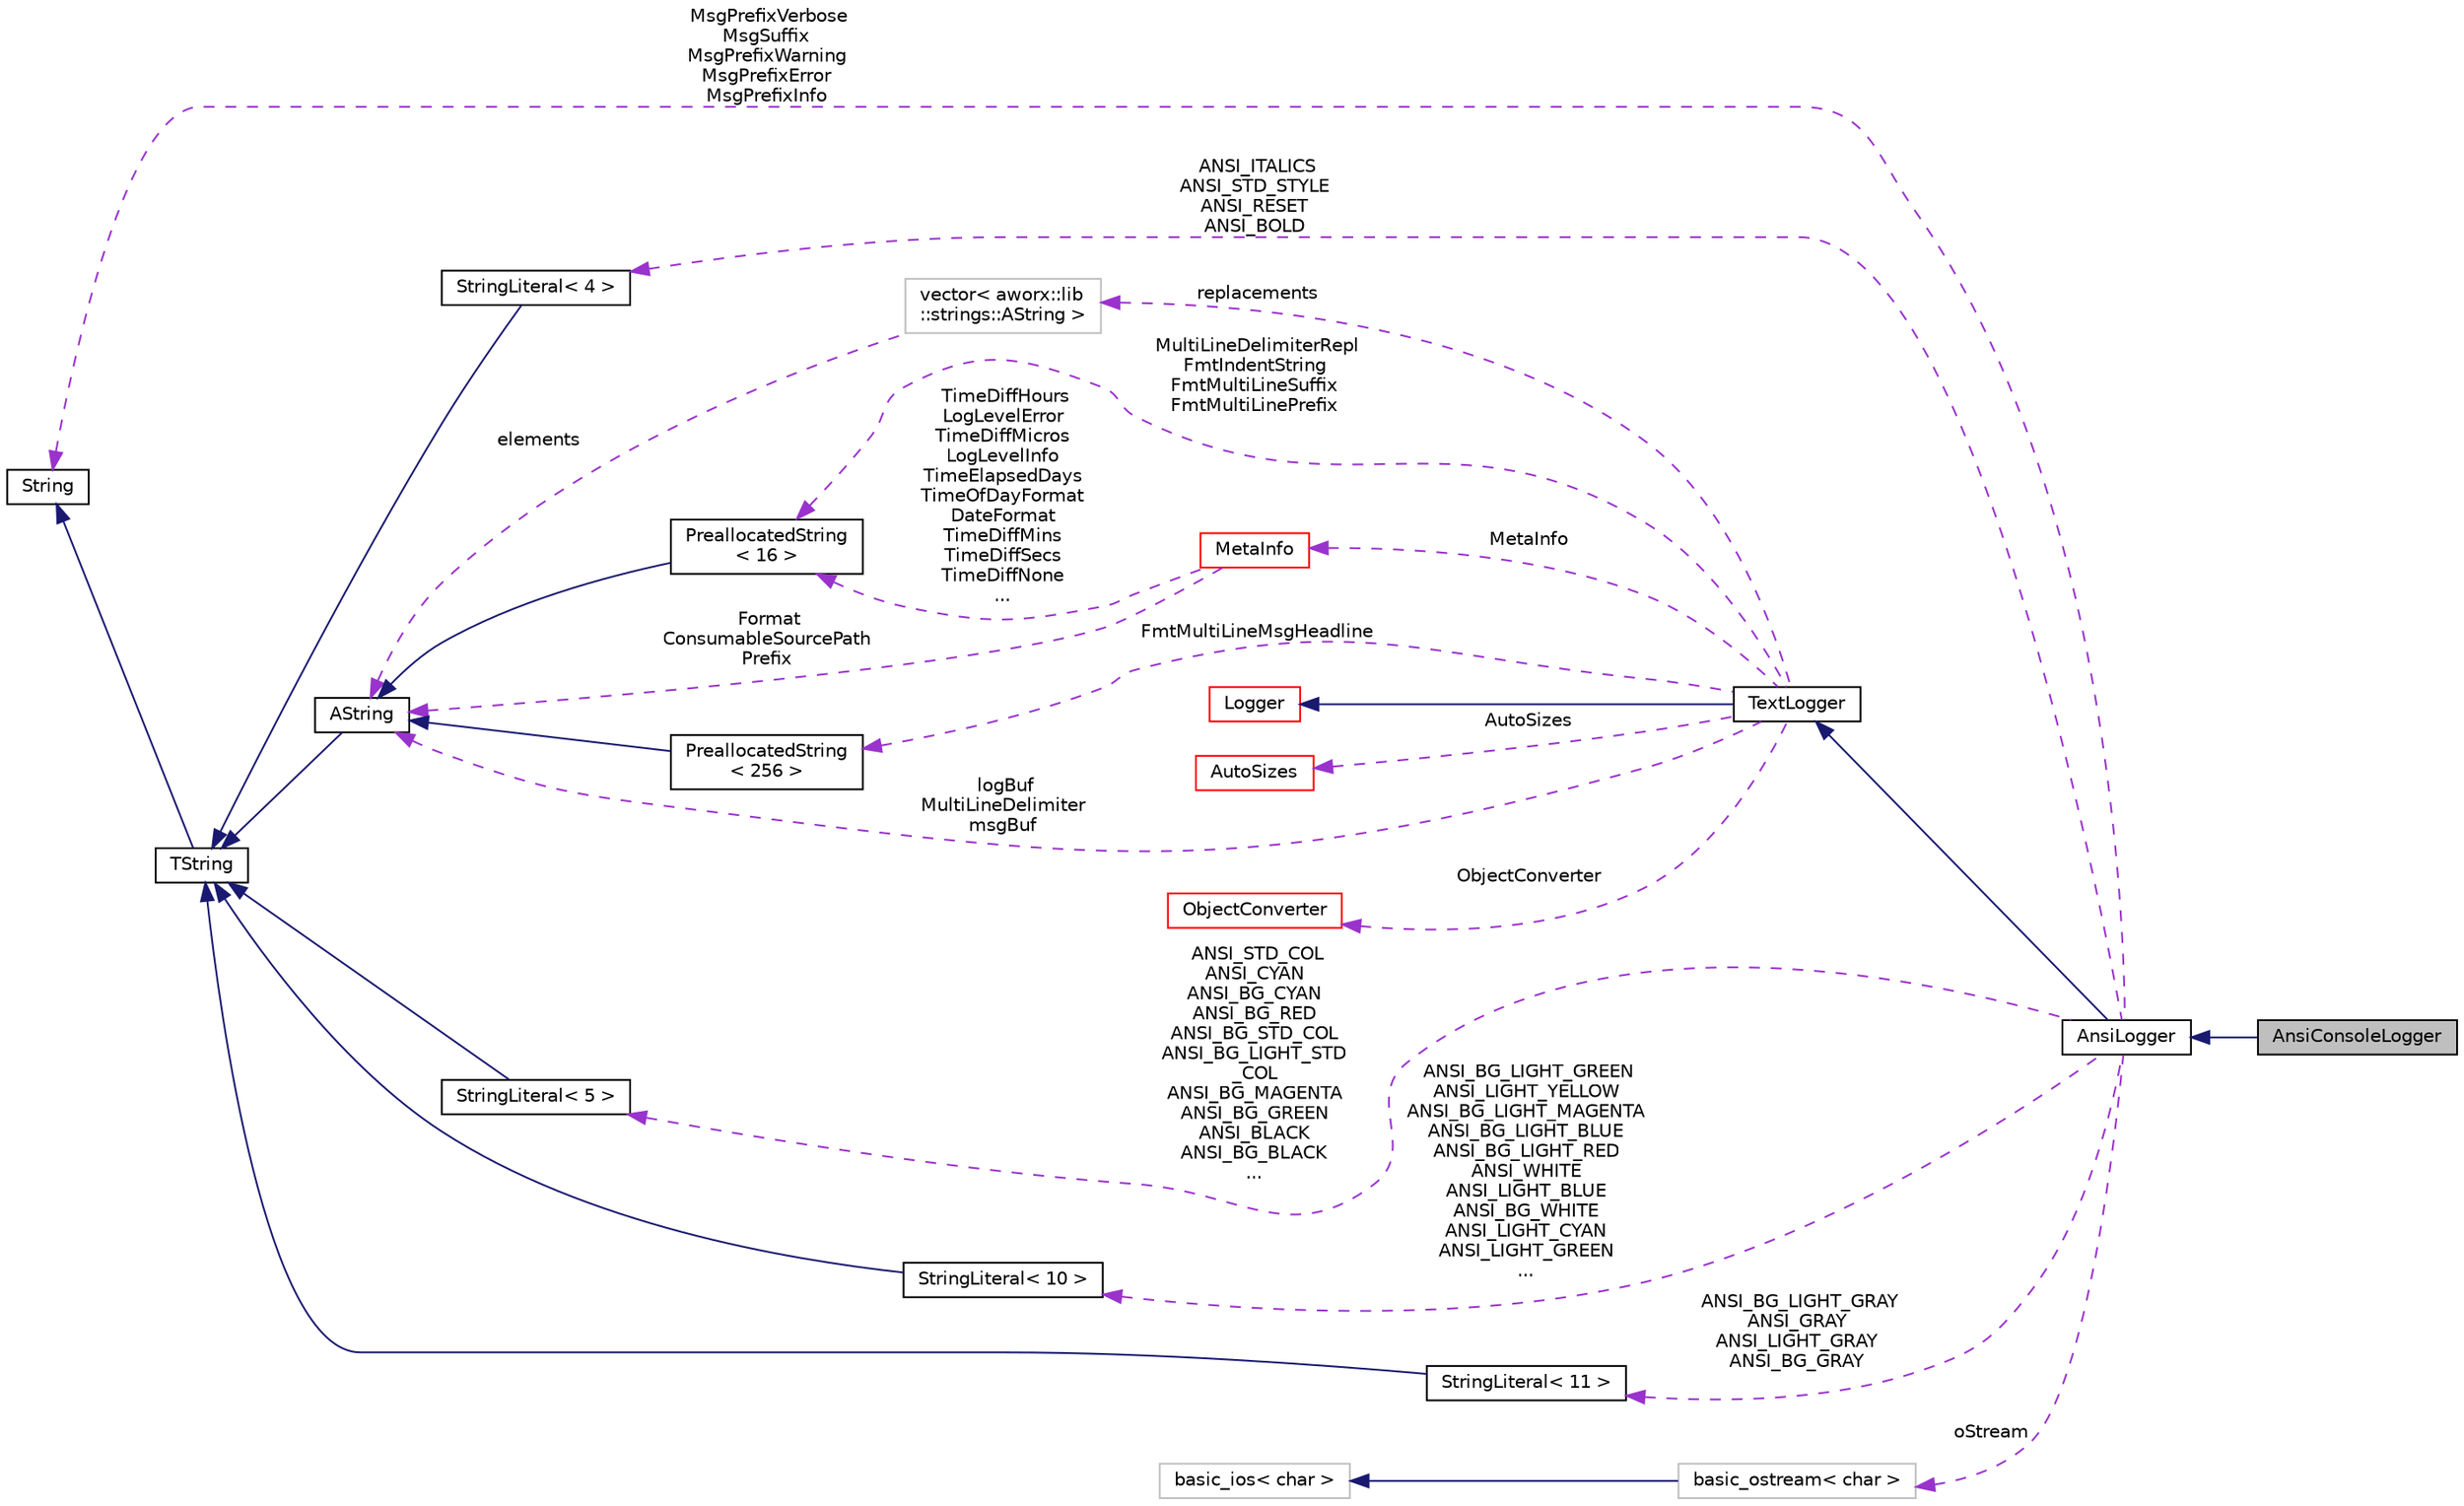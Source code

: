 digraph "AnsiConsoleLogger"
{
  edge [fontname="Helvetica",fontsize="10",labelfontname="Helvetica",labelfontsize="10"];
  node [fontname="Helvetica",fontsize="10",shape=record];
  rankdir="LR";
  Node1 [label="AnsiConsoleLogger",height=0.2,width=0.4,color="black", fillcolor="grey75", style="filled", fontcolor="black"];
  Node2 -> Node1 [dir="back",color="midnightblue",fontsize="10",style="solid",fontname="Helvetica"];
  Node2 [label="AnsiLogger",height=0.2,width=0.4,color="black", fillcolor="white", style="filled",URL="$classaworx_1_1lox_1_1loggers_1_1AnsiLogger.html"];
  Node3 -> Node2 [dir="back",color="midnightblue",fontsize="10",style="solid",fontname="Helvetica"];
  Node3 [label="TextLogger",height=0.2,width=0.4,color="black", fillcolor="white", style="filled",URL="$classaworx_1_1lox_1_1core_1_1textlogger_1_1TextLogger.html"];
  Node4 -> Node3 [dir="back",color="midnightblue",fontsize="10",style="solid",fontname="Helvetica"];
  Node4 [label="Logger",height=0.2,width=0.4,color="red", fillcolor="white", style="filled",URL="$classaworx_1_1lox_1_1core_1_1Logger.html"];
  Node5 -> Node3 [dir="back",color="darkorchid3",fontsize="10",style="dashed",label=" AutoSizes" ,fontname="Helvetica"];
  Node5 [label="AutoSizes",height=0.2,width=0.4,color="red", fillcolor="white", style="filled",URL="$classaworx_1_1lox_1_1core_1_1textlogger_1_1AutoSizes.html"];
  Node6 -> Node3 [dir="back",color="darkorchid3",fontsize="10",style="dashed",label=" replacements" ,fontname="Helvetica"];
  Node6 [label="vector\< aworx::lib\l::strings::AString \>",height=0.2,width=0.4,color="grey75", fillcolor="white", style="filled"];
  Node7 -> Node6 [dir="back",color="darkorchid3",fontsize="10",style="dashed",label=" elements" ,fontname="Helvetica"];
  Node7 [label="AString",height=0.2,width=0.4,color="black", fillcolor="white", style="filled",URL="$classaworx_1_1lib_1_1strings_1_1AString.html"];
  Node8 -> Node7 [dir="back",color="midnightblue",fontsize="10",style="solid",fontname="Helvetica"];
  Node8 [label="TString",height=0.2,width=0.4,color="black", fillcolor="white", style="filled",URL="$classaworx_1_1lib_1_1strings_1_1TString.html"];
  Node9 -> Node8 [dir="back",color="midnightblue",fontsize="10",style="solid",fontname="Helvetica"];
  Node9 [label="String",height=0.2,width=0.4,color="black", fillcolor="white", style="filled",URL="$classaworx_1_1lib_1_1strings_1_1String.html"];
  Node10 -> Node3 [dir="back",color="darkorchid3",fontsize="10",style="dashed",label=" MultiLineDelimiterRepl\nFmtIndentString\nFmtMultiLineSuffix\nFmtMultiLinePrefix" ,fontname="Helvetica"];
  Node10 [label="PreallocatedString\l\< 16 \>",height=0.2,width=0.4,color="black", fillcolor="white", style="filled",URL="$classaworx_1_1lib_1_1strings_1_1PreallocatedString.html"];
  Node7 -> Node10 [dir="back",color="midnightblue",fontsize="10",style="solid",fontname="Helvetica"];
  Node11 -> Node3 [dir="back",color="darkorchid3",fontsize="10",style="dashed",label=" MetaInfo" ,fontname="Helvetica"];
  Node11 [label="MetaInfo",height=0.2,width=0.4,color="red", fillcolor="white", style="filled",URL="$classaworx_1_1lox_1_1core_1_1textlogger_1_1MetaInfo.html"];
  Node10 -> Node11 [dir="back",color="darkorchid3",fontsize="10",style="dashed",label=" TimeDiffHours\nLogLevelError\nTimeDiffMicros\nLogLevelInfo\nTimeElapsedDays\nTimeOfDayFormat\nDateFormat\nTimeDiffMins\nTimeDiffSecs\nTimeDiffNone\n..." ,fontname="Helvetica"];
  Node7 -> Node11 [dir="back",color="darkorchid3",fontsize="10",style="dashed",label=" Format\nConsumableSourcePath\lPrefix" ,fontname="Helvetica"];
  Node7 -> Node3 [dir="back",color="darkorchid3",fontsize="10",style="dashed",label=" logBuf\nMultiLineDelimiter\nmsgBuf" ,fontname="Helvetica"];
  Node12 -> Node3 [dir="back",color="darkorchid3",fontsize="10",style="dashed",label=" FmtMultiLineMsgHeadline" ,fontname="Helvetica"];
  Node12 [label="PreallocatedString\l\< 256 \>",height=0.2,width=0.4,color="black", fillcolor="white", style="filled",URL="$classaworx_1_1lib_1_1strings_1_1PreallocatedString.html"];
  Node7 -> Node12 [dir="back",color="midnightblue",fontsize="10",style="solid",fontname="Helvetica"];
  Node13 -> Node3 [dir="back",color="darkorchid3",fontsize="10",style="dashed",label=" ObjectConverter" ,fontname="Helvetica"];
  Node13 [label="ObjectConverter",height=0.2,width=0.4,color="red", fillcolor="white", style="filled",URL="$classaworx_1_1lox_1_1core_1_1textlogger_1_1ObjectConverter.html"];
  Node14 -> Node2 [dir="back",color="darkorchid3",fontsize="10",style="dashed",label=" ANSI_STD_COL\nANSI_CYAN\nANSI_BG_CYAN\nANSI_BG_RED\nANSI_BG_STD_COL\nANSI_BG_LIGHT_STD\l_COL\nANSI_BG_MAGENTA\nANSI_BG_GREEN\nANSI_BLACK\nANSI_BG_BLACK\n..." ,fontname="Helvetica"];
  Node14 [label="StringLiteral\< 5 \>",height=0.2,width=0.4,color="black", fillcolor="white", style="filled",URL="$classaworx_1_1lib_1_1strings_1_1StringLiteral.html"];
  Node8 -> Node14 [dir="back",color="midnightblue",fontsize="10",style="solid",fontname="Helvetica"];
  Node9 -> Node2 [dir="back",color="darkorchid3",fontsize="10",style="dashed",label=" MsgPrefixVerbose\nMsgSuffix\nMsgPrefixWarning\nMsgPrefixError\nMsgPrefixInfo" ,fontname="Helvetica"];
  Node15 -> Node2 [dir="back",color="darkorchid3",fontsize="10",style="dashed",label=" ANSI_BG_LIGHT_GREEN\nANSI_LIGHT_YELLOW\nANSI_BG_LIGHT_MAGENTA\nANSI_BG_LIGHT_BLUE\nANSI_BG_LIGHT_RED\nANSI_WHITE\nANSI_LIGHT_BLUE\nANSI_BG_WHITE\nANSI_LIGHT_CYAN\nANSI_LIGHT_GREEN\n..." ,fontname="Helvetica"];
  Node15 [label="StringLiteral\< 10 \>",height=0.2,width=0.4,color="black", fillcolor="white", style="filled",URL="$classaworx_1_1lib_1_1strings_1_1StringLiteral.html"];
  Node8 -> Node15 [dir="back",color="midnightblue",fontsize="10",style="solid",fontname="Helvetica"];
  Node16 -> Node2 [dir="back",color="darkorchid3",fontsize="10",style="dashed",label=" ANSI_BG_LIGHT_GRAY\nANSI_GRAY\nANSI_LIGHT_GRAY\nANSI_BG_GRAY" ,fontname="Helvetica"];
  Node16 [label="StringLiteral\< 11 \>",height=0.2,width=0.4,color="black", fillcolor="white", style="filled",URL="$classaworx_1_1lib_1_1strings_1_1StringLiteral.html"];
  Node8 -> Node16 [dir="back",color="midnightblue",fontsize="10",style="solid",fontname="Helvetica"];
  Node17 -> Node2 [dir="back",color="darkorchid3",fontsize="10",style="dashed",label=" oStream" ,fontname="Helvetica"];
  Node17 [label="basic_ostream\< char \>",height=0.2,width=0.4,color="grey75", fillcolor="white", style="filled"];
  Node18 -> Node17 [dir="back",color="midnightblue",fontsize="10",style="solid",fontname="Helvetica"];
  Node18 [label="basic_ios\< char \>",height=0.2,width=0.4,color="grey75", fillcolor="white", style="filled",tooltip="STL class. "];
  Node19 -> Node2 [dir="back",color="darkorchid3",fontsize="10",style="dashed",label=" ANSI_ITALICS\nANSI_STD_STYLE\nANSI_RESET\nANSI_BOLD" ,fontname="Helvetica"];
  Node19 [label="StringLiteral\< 4 \>",height=0.2,width=0.4,color="black", fillcolor="white", style="filled",URL="$classaworx_1_1lib_1_1strings_1_1StringLiteral.html"];
  Node8 -> Node19 [dir="back",color="midnightblue",fontsize="10",style="solid",fontname="Helvetica"];
}
